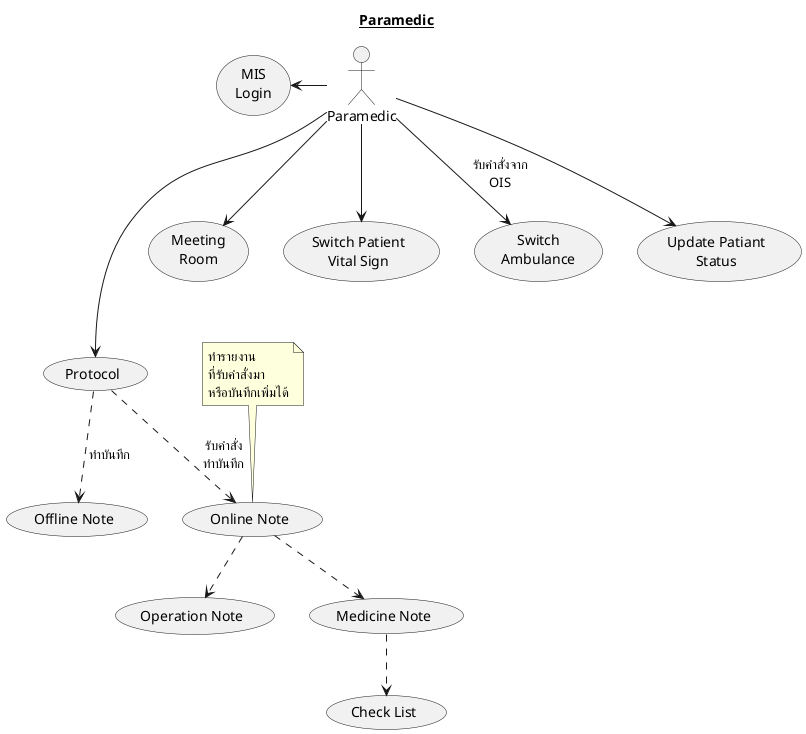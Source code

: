 @startuml
Title __Paramedic__
  :Paramedic: as Paramedic

  usecase (Protocol) as Protocol
  usecase (Offline Note) as Offline
  usecase (Online Note) as Online
  usecase (Operation Note) as Ops
  usecase (Medicine Note) as Med
  usecase (Check List) as Check
  Protocol ..> Offline : ทำบันทึก
  Protocol ..> Online : รับคำสั่ง\nทำบันทึก
  note top of Online : ทำรายงาน\nที่รับคำสั่งมา\nหรือบันทึกเพิ่มได้
  Online ..> Ops
  Online ..> Med
  Med ..> Check

  usecase (MIS\nLogin) as MISLogin
  usecase (Meeting\nRoom) as MeetingRoom

  usecase (Switch Patient\nVital Sign) as SwitchVS
  usecase (Switch\nAmbulance) as SwitchAmbulance
  usecase (Update Patiant\nStatus) as UpdatePatiantStatus

  Paramedic -left-> MISLogin
  Paramedic --> MeetingRoom
  Paramedic --> SwitchVS
  Paramedic --> SwitchAmbulance: รับคำสั่งจาก\nOIS
  Paramedic --> UpdatePatiantStatus
  Paramedic ---> Protocol

@enduml
